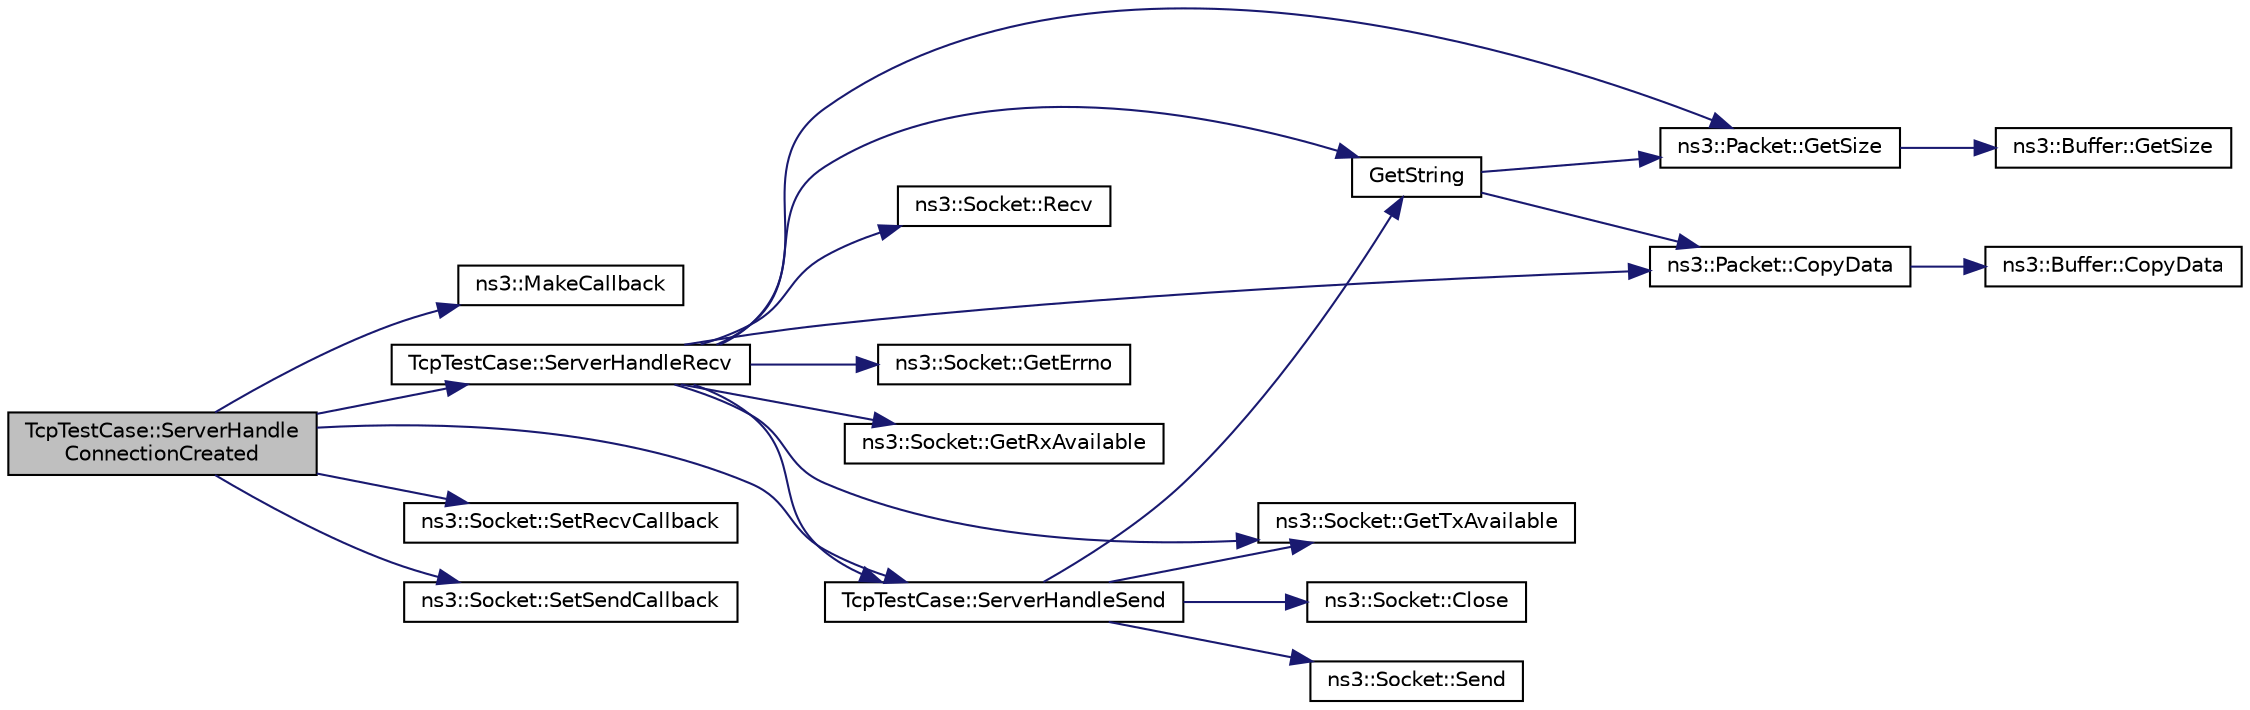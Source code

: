 digraph "TcpTestCase::ServerHandleConnectionCreated"
{
 // LATEX_PDF_SIZE
  edge [fontname="Helvetica",fontsize="10",labelfontname="Helvetica",labelfontsize="10"];
  node [fontname="Helvetica",fontsize="10",shape=record];
  rankdir="LR";
  Node1 [label="TcpTestCase::ServerHandle\lConnectionCreated",height=0.2,width=0.4,color="black", fillcolor="grey75", style="filled", fontcolor="black",tooltip="Server: Handle connection created."];
  Node1 -> Node2 [color="midnightblue",fontsize="10",style="solid",fontname="Helvetica"];
  Node2 [label="ns3::MakeCallback",height=0.2,width=0.4,color="black", fillcolor="white", style="filled",URL="$namespacens3.html#af1dde3c04374147fca0cfe3b0766d664",tooltip="Build Callbacks for class method members which take varying numbers of arguments and potentially retu..."];
  Node1 -> Node3 [color="midnightblue",fontsize="10",style="solid",fontname="Helvetica"];
  Node3 [label="TcpTestCase::ServerHandleRecv",height=0.2,width=0.4,color="black", fillcolor="white", style="filled",URL="$class_tcp_test_case.html#a42ede7664eb853794823d249b65df402",tooltip="Server: Receive data."];
  Node3 -> Node4 [color="midnightblue",fontsize="10",style="solid",fontname="Helvetica"];
  Node4 [label="ns3::Packet::CopyData",height=0.2,width=0.4,color="black", fillcolor="white", style="filled",URL="$classns3_1_1_packet.html#a5bafd70ccf970b10524e2d61afd39dc1",tooltip="Copy the packet contents to a byte buffer."];
  Node4 -> Node5 [color="midnightblue",fontsize="10",style="solid",fontname="Helvetica"];
  Node5 [label="ns3::Buffer::CopyData",height=0.2,width=0.4,color="black", fillcolor="white", style="filled",URL="$classns3_1_1_buffer.html#a767c8ec06a1307b569b9a5996dcacf91",tooltip="Copy the specified amount of data from the buffer to the given output stream."];
  Node3 -> Node6 [color="midnightblue",fontsize="10",style="solid",fontname="Helvetica"];
  Node6 [label="ns3::Socket::GetErrno",height=0.2,width=0.4,color="black", fillcolor="white", style="filled",URL="$classns3_1_1_socket.html#ae489616249d946f3c0dc831c05d0d711",tooltip="Get last error number."];
  Node3 -> Node7 [color="midnightblue",fontsize="10",style="solid",fontname="Helvetica"];
  Node7 [label="ns3::Socket::GetRxAvailable",height=0.2,width=0.4,color="black", fillcolor="white", style="filled",URL="$classns3_1_1_socket.html#ad35d8931e53ae0754ee864acb1cecd0e",tooltip="Return number of bytes which can be returned from one or multiple calls to Recv."];
  Node3 -> Node8 [color="midnightblue",fontsize="10",style="solid",fontname="Helvetica"];
  Node8 [label="ns3::Packet::GetSize",height=0.2,width=0.4,color="black", fillcolor="white", style="filled",URL="$classns3_1_1_packet.html#afff7cb1ff518ee6dc0d424e10a5ad6ec",tooltip="Returns the the size in bytes of the packet (including the zero-filled initial payload)."];
  Node8 -> Node9 [color="midnightblue",fontsize="10",style="solid",fontname="Helvetica"];
  Node9 [label="ns3::Buffer::GetSize",height=0.2,width=0.4,color="black", fillcolor="white", style="filled",URL="$classns3_1_1_buffer.html#a60c9172d2b102f8856c81b2126c8b209",tooltip=" "];
  Node3 -> Node10 [color="midnightblue",fontsize="10",style="solid",fontname="Helvetica"];
  Node10 [label="GetString",height=0.2,width=0.4,color="black", fillcolor="white", style="filled",URL="$tcp-test_8cc.html#ab9425fc2dc406843f955d1565b7fc804",tooltip=" "];
  Node10 -> Node4 [color="midnightblue",fontsize="10",style="solid",fontname="Helvetica"];
  Node10 -> Node8 [color="midnightblue",fontsize="10",style="solid",fontname="Helvetica"];
  Node3 -> Node11 [color="midnightblue",fontsize="10",style="solid",fontname="Helvetica"];
  Node11 [label="ns3::Socket::GetTxAvailable",height=0.2,width=0.4,color="black", fillcolor="white", style="filled",URL="$classns3_1_1_socket.html#ae7cf62e3acf44106bfa1d40eaeaec151",tooltip="Returns the number of bytes which can be sent in a single call to Send."];
  Node3 -> Node12 [color="midnightblue",fontsize="10",style="solid",fontname="Helvetica"];
  Node12 [label="ns3::Socket::Recv",height=0.2,width=0.4,color="black", fillcolor="white", style="filled",URL="$classns3_1_1_socket.html#a8949b1f844aae563446f2f4c5be8827a",tooltip="Read data from the socket."];
  Node3 -> Node13 [color="midnightblue",fontsize="10",style="solid",fontname="Helvetica"];
  Node13 [label="TcpTestCase::ServerHandleSend",height=0.2,width=0.4,color="black", fillcolor="white", style="filled",URL="$class_tcp_test_case.html#a1ba2bc3a0a5e84e07437e48e632fdbda",tooltip="Server: Send data."];
  Node13 -> Node14 [color="midnightblue",fontsize="10",style="solid",fontname="Helvetica"];
  Node14 [label="ns3::Socket::Close",height=0.2,width=0.4,color="black", fillcolor="white", style="filled",URL="$classns3_1_1_socket.html#abdac6e2498c5aa2963ef361d4200ddf3",tooltip="Close a socket."];
  Node13 -> Node10 [color="midnightblue",fontsize="10",style="solid",fontname="Helvetica"];
  Node13 -> Node11 [color="midnightblue",fontsize="10",style="solid",fontname="Helvetica"];
  Node13 -> Node15 [color="midnightblue",fontsize="10",style="solid",fontname="Helvetica"];
  Node15 [label="ns3::Socket::Send",height=0.2,width=0.4,color="black", fillcolor="white", style="filled",URL="$classns3_1_1_socket.html#a036901c8f485fe5b6eab93b7f2ec289d",tooltip="Send data (or dummy data) to the remote host."];
  Node1 -> Node13 [color="midnightblue",fontsize="10",style="solid",fontname="Helvetica"];
  Node1 -> Node16 [color="midnightblue",fontsize="10",style="solid",fontname="Helvetica"];
  Node16 [label="ns3::Socket::SetRecvCallback",height=0.2,width=0.4,color="black", fillcolor="white", style="filled",URL="$classns3_1_1_socket.html#a243f7835ef1a85f9270fd3577e3a40da",tooltip="Notify application when new data is available to be read."];
  Node1 -> Node17 [color="midnightblue",fontsize="10",style="solid",fontname="Helvetica"];
  Node17 [label="ns3::Socket::SetSendCallback",height=0.2,width=0.4,color="black", fillcolor="white", style="filled",URL="$classns3_1_1_socket.html#a85ff5c8cc7d242823f301b49264c68a4",tooltip="Notify application when space in transmit buffer is added."];
}
